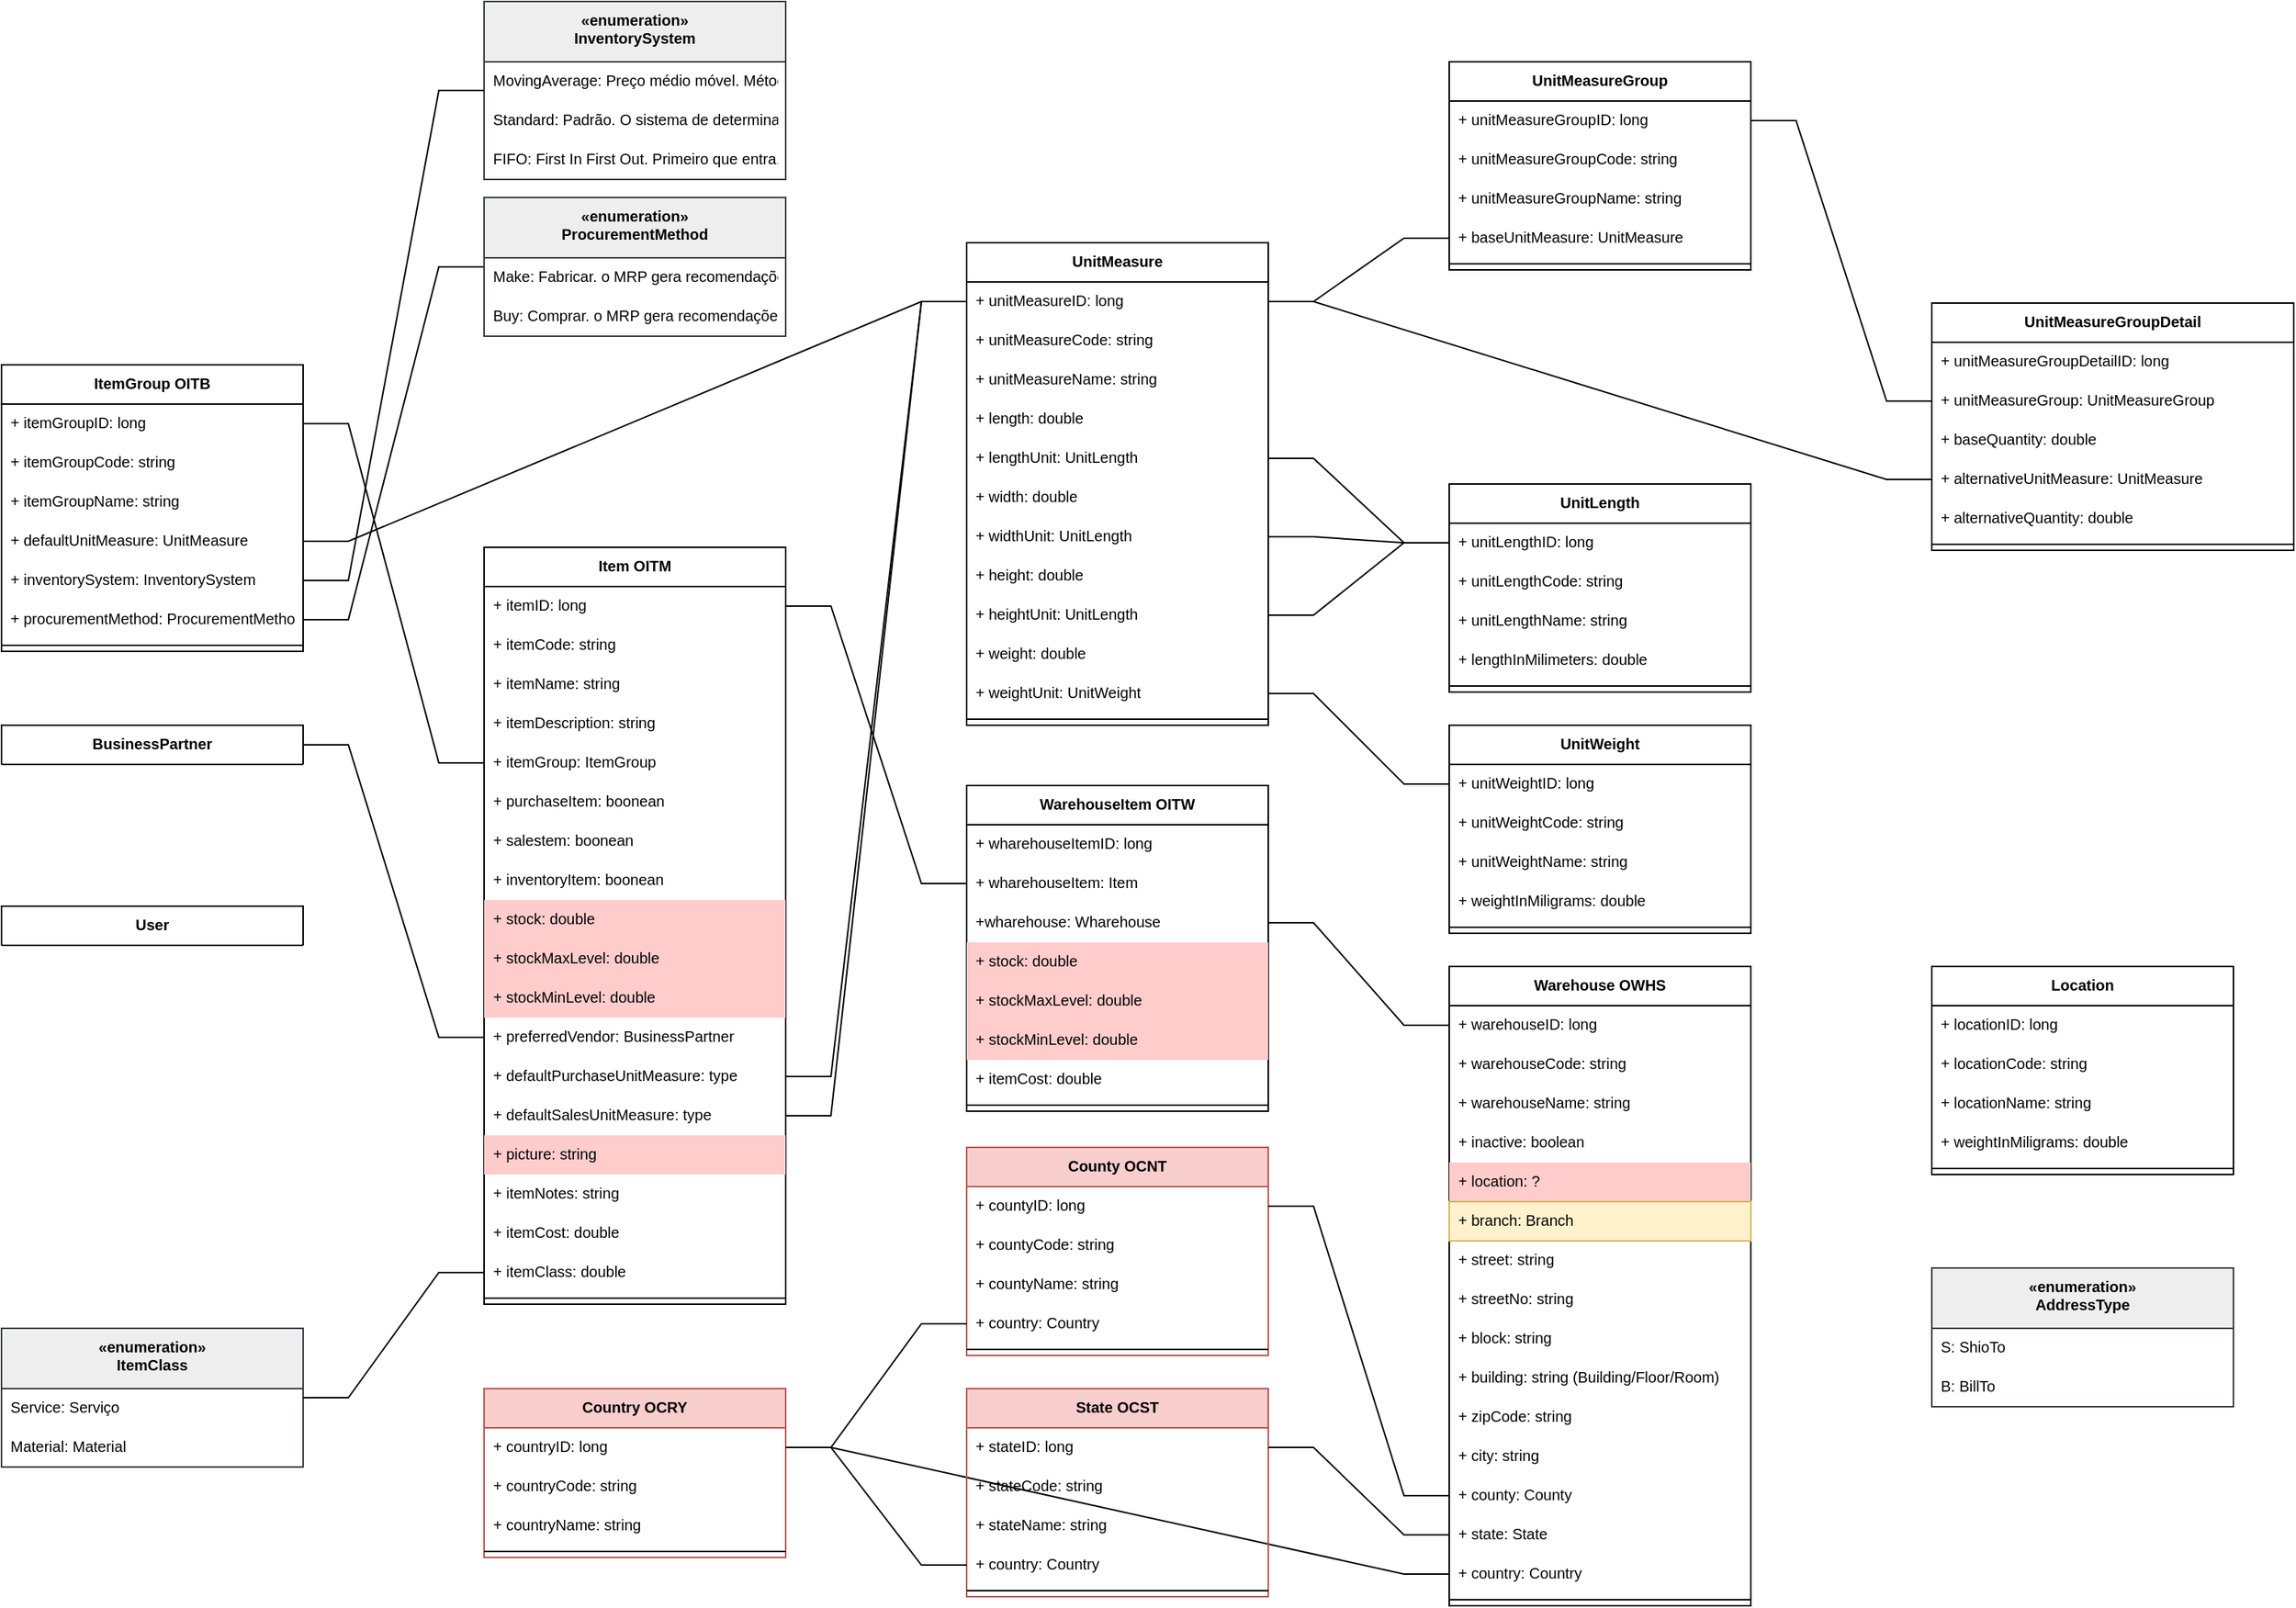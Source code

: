 <mxfile version="15.2.9" type="github">
  <diagram id="U6vCikzFW0vZ8T6bcUkg" name="Page-1">
    <mxGraphModel dx="2370" dy="1270" grid="1" gridSize="10" guides="1" tooltips="1" connect="1" arrows="1" fold="1" page="1" pageScale="1" pageWidth="1654" pageHeight="1169" math="0" shadow="0">
      <root>
        <mxCell id="0" />
        <mxCell id="1" parent="0" />
        <mxCell id="2h7CbWkQewT88XwNGRV8-109" style="edgeStyle=entityRelationEdgeStyle;rounded=0;orthogonalLoop=1;jettySize=auto;html=1;fontSize=10;endArrow=none;endFill=0;" edge="1" parent="1" source="2h7CbWkQewT88XwNGRV8-104" target="2h7CbWkQewT88XwNGRV8-105">
          <mxGeometry relative="1" as="geometry" />
        </mxCell>
        <mxCell id="kpFDA7r_jM3g05SK5Hbd-9" value="" style="edgeStyle=entityRelationEdgeStyle;rounded=0;orthogonalLoop=1;jettySize=auto;html=1;endArrow=none;endFill=0;fontSize=10;" parent="1" source="kpFDA7r_jM3g05SK5Hbd-2" target="kpFDA7r_jM3g05SK5Hbd-6" edge="1">
          <mxGeometry relative="1" as="geometry" />
        </mxCell>
        <mxCell id="kpFDA7r_jM3g05SK5Hbd-23" style="edgeStyle=entityRelationEdgeStyle;rounded=0;orthogonalLoop=1;jettySize=auto;html=1;endArrow=none;endFill=0;fontSize=10;" parent="1" source="2h7CbWkQewT88XwNGRV8-1" target="kpFDA7r_jM3g05SK5Hbd-15" edge="1">
          <mxGeometry relative="1" as="geometry" />
        </mxCell>
        <mxCell id="kpFDA7r_jM3g05SK5Hbd-1" value="Item OITM" style="swimlane;fontStyle=1;align=center;verticalAlign=top;childLayout=stackLayout;horizontal=1;startSize=26;horizontalStack=0;resizeParent=1;resizeParentMax=0;resizeLast=0;collapsible=1;marginBottom=0;fontSize=10;" parent="1" vertex="1">
          <mxGeometry x="360" y="402" width="200" height="502" as="geometry">
            <mxRectangle x="400" y="280" width="120" height="26" as="alternateBounds" />
          </mxGeometry>
        </mxCell>
        <mxCell id="2h7CbWkQewT88XwNGRV8-5" value="+ itemID: long" style="text;strokeColor=none;fillColor=none;align=left;verticalAlign=top;spacingLeft=4;spacingRight=4;overflow=hidden;rotatable=0;points=[[0,0.5],[1,0.5]];portConstraint=eastwest;fontSize=10;" vertex="1" parent="kpFDA7r_jM3g05SK5Hbd-1">
          <mxGeometry y="26" width="200" height="26" as="geometry" />
        </mxCell>
        <mxCell id="2h7CbWkQewT88XwNGRV8-132" value="+ itemCode: string" style="text;strokeColor=none;fillColor=none;align=left;verticalAlign=top;spacingLeft=4;spacingRight=4;overflow=hidden;rotatable=0;points=[[0,0.5],[1,0.5]];portConstraint=eastwest;fontSize=10;" vertex="1" parent="kpFDA7r_jM3g05SK5Hbd-1">
          <mxGeometry y="52" width="200" height="26" as="geometry" />
        </mxCell>
        <mxCell id="2h7CbWkQewT88XwNGRV8-9" value="+ itemName: string" style="text;strokeColor=none;fillColor=none;align=left;verticalAlign=top;spacingLeft=4;spacingRight=4;overflow=hidden;rotatable=0;points=[[0,0.5],[1,0.5]];portConstraint=eastwest;fontSize=10;" vertex="1" parent="kpFDA7r_jM3g05SK5Hbd-1">
          <mxGeometry y="78" width="200" height="26" as="geometry" />
        </mxCell>
        <mxCell id="2h7CbWkQewT88XwNGRV8-75" value="+ itemDescription: string" style="text;strokeColor=none;fillColor=none;align=left;verticalAlign=top;spacingLeft=4;spacingRight=4;overflow=hidden;rotatable=0;points=[[0,0.5],[1,0.5]];portConstraint=eastwest;fontSize=10;" vertex="1" parent="kpFDA7r_jM3g05SK5Hbd-1">
          <mxGeometry y="104" width="200" height="26" as="geometry" />
        </mxCell>
        <mxCell id="kpFDA7r_jM3g05SK5Hbd-2" value="+ itemGroup: ItemGroup" style="text;strokeColor=none;fillColor=none;align=left;verticalAlign=top;spacingLeft=4;spacingRight=4;overflow=hidden;rotatable=0;points=[[0,0.5],[1,0.5]];portConstraint=eastwest;fontSize=10;" parent="kpFDA7r_jM3g05SK5Hbd-1" vertex="1">
          <mxGeometry y="130" width="200" height="26" as="geometry" />
        </mxCell>
        <mxCell id="2h7CbWkQewT88XwNGRV8-64" value="+ purchaseItem: boonean" style="text;strokeColor=none;fillColor=none;align=left;verticalAlign=top;spacingLeft=4;spacingRight=4;overflow=hidden;rotatable=0;points=[[0,0.5],[1,0.5]];portConstraint=eastwest;fontSize=10;" vertex="1" parent="kpFDA7r_jM3g05SK5Hbd-1">
          <mxGeometry y="156" width="200" height="26" as="geometry" />
        </mxCell>
        <mxCell id="2h7CbWkQewT88XwNGRV8-65" value="+ salestem: boonean" style="text;strokeColor=none;fillColor=none;align=left;verticalAlign=top;spacingLeft=4;spacingRight=4;overflow=hidden;rotatable=0;points=[[0,0.5],[1,0.5]];portConstraint=eastwest;fontSize=10;" vertex="1" parent="kpFDA7r_jM3g05SK5Hbd-1">
          <mxGeometry y="182" width="200" height="26" as="geometry" />
        </mxCell>
        <mxCell id="2h7CbWkQewT88XwNGRV8-66" value="+ inventoryItem: boonean" style="text;strokeColor=none;fillColor=none;align=left;verticalAlign=top;spacingLeft=4;spacingRight=4;overflow=hidden;rotatable=0;points=[[0,0.5],[1,0.5]];portConstraint=eastwest;fontSize=10;" vertex="1" parent="kpFDA7r_jM3g05SK5Hbd-1">
          <mxGeometry y="208" width="200" height="26" as="geometry" />
        </mxCell>
        <mxCell id="2h7CbWkQewT88XwNGRV8-67" value="+ stock: double" style="text;strokeColor=none;fillColor=#FFCCCC;align=left;verticalAlign=top;spacingLeft=4;spacingRight=4;overflow=hidden;rotatable=0;points=[[0,0.5],[1,0.5]];portConstraint=eastwest;fontSize=10;" vertex="1" parent="kpFDA7r_jM3g05SK5Hbd-1">
          <mxGeometry y="234" width="200" height="26" as="geometry" />
        </mxCell>
        <mxCell id="2h7CbWkQewT88XwNGRV8-68" value="+ stockMaxLevel: double" style="text;strokeColor=none;fillColor=#FFCCCC;align=left;verticalAlign=top;spacingLeft=4;spacingRight=4;overflow=hidden;rotatable=0;points=[[0,0.5],[1,0.5]];portConstraint=eastwest;fontSize=10;" vertex="1" parent="kpFDA7r_jM3g05SK5Hbd-1">
          <mxGeometry y="260" width="200" height="26" as="geometry" />
        </mxCell>
        <mxCell id="2h7CbWkQewT88XwNGRV8-69" value="+ stockMinLevel: double" style="text;strokeColor=none;fillColor=#FFCCCC;align=left;verticalAlign=top;spacingLeft=4;spacingRight=4;overflow=hidden;rotatable=0;points=[[0,0.5],[1,0.5]];portConstraint=eastwest;fontSize=10;" vertex="1" parent="kpFDA7r_jM3g05SK5Hbd-1">
          <mxGeometry y="286" width="200" height="26" as="geometry" />
        </mxCell>
        <mxCell id="kpFDA7r_jM3g05SK5Hbd-30" value="+ preferredVendor: BusinessPartner" style="text;strokeColor=none;fillColor=none;align=left;verticalAlign=top;spacingLeft=4;spacingRight=4;overflow=hidden;rotatable=0;points=[[0,0.5],[1,0.5]];portConstraint=eastwest;fontSize=10;" parent="kpFDA7r_jM3g05SK5Hbd-1" vertex="1">
          <mxGeometry y="312" width="200" height="26" as="geometry" />
        </mxCell>
        <mxCell id="2h7CbWkQewT88XwNGRV8-1" value="+ defaultPurchaseUnitMeasure: type" style="text;strokeColor=none;fillColor=none;align=left;verticalAlign=top;spacingLeft=4;spacingRight=4;overflow=hidden;rotatable=0;points=[[0,0.5],[1,0.5]];portConstraint=eastwest;fontSize=10;" vertex="1" parent="kpFDA7r_jM3g05SK5Hbd-1">
          <mxGeometry y="338" width="200" height="26" as="geometry" />
        </mxCell>
        <mxCell id="2h7CbWkQewT88XwNGRV8-3" value="+ defaultSalesUnitMeasure: type" style="text;strokeColor=none;fillColor=none;align=left;verticalAlign=top;spacingLeft=4;spacingRight=4;overflow=hidden;rotatable=0;points=[[0,0.5],[1,0.5]];portConstraint=eastwest;fontSize=10;" vertex="1" parent="kpFDA7r_jM3g05SK5Hbd-1">
          <mxGeometry y="364" width="200" height="26" as="geometry" />
        </mxCell>
        <mxCell id="2h7CbWkQewT88XwNGRV8-70" value="+ picture: string" style="text;strokeColor=none;fillColor=#FFCCCC;align=left;verticalAlign=top;spacingLeft=4;spacingRight=4;overflow=hidden;rotatable=0;points=[[0,0.5],[1,0.5]];portConstraint=eastwest;fontSize=10;" vertex="1" parent="kpFDA7r_jM3g05SK5Hbd-1">
          <mxGeometry y="390" width="200" height="26" as="geometry" />
        </mxCell>
        <mxCell id="2h7CbWkQewT88XwNGRV8-71" value="+ itemNotes: string" style="text;strokeColor=none;fillColor=none;align=left;verticalAlign=top;spacingLeft=4;spacingRight=4;overflow=hidden;rotatable=0;points=[[0,0.5],[1,0.5]];portConstraint=eastwest;fontSize=10;" vertex="1" parent="kpFDA7r_jM3g05SK5Hbd-1">
          <mxGeometry y="416" width="200" height="26" as="geometry" />
        </mxCell>
        <mxCell id="2h7CbWkQewT88XwNGRV8-118" value="+ itemCost: double" style="text;strokeColor=none;fillColor=none;align=left;verticalAlign=top;spacingLeft=4;spacingRight=4;overflow=hidden;rotatable=0;points=[[0,0.5],[1,0.5]];portConstraint=eastwest;fontSize=10;" vertex="1" parent="kpFDA7r_jM3g05SK5Hbd-1">
          <mxGeometry y="442" width="200" height="26" as="geometry" />
        </mxCell>
        <mxCell id="2h7CbWkQewT88XwNGRV8-72" value="+ itemClass: double" style="text;strokeColor=none;fillColor=none;align=left;verticalAlign=top;spacingLeft=4;spacingRight=4;overflow=hidden;rotatable=0;points=[[0,0.5],[1,0.5]];portConstraint=eastwest;fontSize=10;" vertex="1" parent="kpFDA7r_jM3g05SK5Hbd-1">
          <mxGeometry y="468" width="200" height="26" as="geometry" />
        </mxCell>
        <mxCell id="kpFDA7r_jM3g05SK5Hbd-3" value="" style="line;strokeWidth=1;fillColor=none;align=left;verticalAlign=middle;spacingTop=-1;spacingLeft=3;spacingRight=3;rotatable=0;labelPosition=right;points=[];portConstraint=eastwest;fontSize=10;" parent="kpFDA7r_jM3g05SK5Hbd-1" vertex="1">
          <mxGeometry y="494" width="200" height="8" as="geometry" />
        </mxCell>
        <object label="ItemGroup OITB" sap_doc_link="https://help.sap.com/viewer/68a2e87fb29941b5bf959a184d9c6727/9.3/pt-BR/45221d4373c80108e10000000a114a6b.html" id="kpFDA7r_jM3g05SK5Hbd-5">
          <mxCell style="swimlane;fontStyle=1;align=center;verticalAlign=top;childLayout=stackLayout;horizontal=1;startSize=26;horizontalStack=0;resizeParent=1;resizeParentMax=0;resizeLast=0;collapsible=1;marginBottom=0;fontSize=10;" parent="1" vertex="1">
            <mxGeometry x="40" y="281" width="200" height="190" as="geometry">
              <mxRectangle x="40" y="40" width="100" height="26" as="alternateBounds" />
            </mxGeometry>
          </mxCell>
        </object>
        <mxCell id="kpFDA7r_jM3g05SK5Hbd-6" value="+ itemGroupID: long" style="text;strokeColor=none;fillColor=none;align=left;verticalAlign=top;spacingLeft=4;spacingRight=4;overflow=hidden;rotatable=0;points=[[0,0.5],[1,0.5]];portConstraint=eastwest;fontSize=10;" parent="kpFDA7r_jM3g05SK5Hbd-5" vertex="1">
          <mxGeometry y="26" width="200" height="26" as="geometry" />
        </mxCell>
        <mxCell id="2h7CbWkQewT88XwNGRV8-133" value="+ itemGroupCode: string" style="text;strokeColor=none;fillColor=none;align=left;verticalAlign=top;spacingLeft=4;spacingRight=4;overflow=hidden;rotatable=0;points=[[0,0.5],[1,0.5]];portConstraint=eastwest;fontSize=10;" vertex="1" parent="kpFDA7r_jM3g05SK5Hbd-5">
          <mxGeometry y="52" width="200" height="26" as="geometry" />
        </mxCell>
        <mxCell id="2h7CbWkQewT88XwNGRV8-123" value="+ itemGroupName: string" style="text;strokeColor=none;fillColor=none;align=left;verticalAlign=top;spacingLeft=4;spacingRight=4;overflow=hidden;rotatable=0;points=[[0,0.5],[1,0.5]];portConstraint=eastwest;fontSize=10;" vertex="1" parent="kpFDA7r_jM3g05SK5Hbd-5">
          <mxGeometry y="78" width="200" height="26" as="geometry" />
        </mxCell>
        <mxCell id="2h7CbWkQewT88XwNGRV8-73" value="+ defaultUnitMeasure: UnitMeasure" style="text;strokeColor=none;fillColor=none;align=left;verticalAlign=top;spacingLeft=4;spacingRight=4;overflow=hidden;rotatable=0;points=[[0,0.5],[1,0.5]];portConstraint=eastwest;fontSize=10;" vertex="1" parent="kpFDA7r_jM3g05SK5Hbd-5">
          <mxGeometry y="104" width="200" height="26" as="geometry" />
        </mxCell>
        <mxCell id="2h7CbWkQewT88XwNGRV8-87" value="+ inventorySystem: InventorySystem" style="text;strokeColor=none;fillColor=none;align=left;verticalAlign=top;spacingLeft=4;spacingRight=4;overflow=hidden;rotatable=0;points=[[0,0.5],[1,0.5]];portConstraint=eastwest;fontSize=10;" vertex="1" parent="kpFDA7r_jM3g05SK5Hbd-5">
          <mxGeometry y="130" width="200" height="26" as="geometry" />
        </mxCell>
        <mxCell id="2h7CbWkQewT88XwNGRV8-104" value="+ procurementMethod: ProcurementMethod" style="text;strokeColor=none;fillColor=none;align=left;verticalAlign=top;spacingLeft=4;spacingRight=4;overflow=hidden;rotatable=0;points=[[0,0.5],[1,0.5]];portConstraint=eastwest;fontSize=10;" vertex="1" parent="kpFDA7r_jM3g05SK5Hbd-5">
          <mxGeometry y="156" width="200" height="26" as="geometry" />
        </mxCell>
        <mxCell id="kpFDA7r_jM3g05SK5Hbd-7" value="" style="line;strokeWidth=1;fillColor=none;align=left;verticalAlign=middle;spacingTop=-1;spacingLeft=3;spacingRight=3;rotatable=0;labelPosition=right;points=[];portConstraint=eastwest;fontSize=10;" parent="kpFDA7r_jM3g05SK5Hbd-5" vertex="1">
          <mxGeometry y="182" width="200" height="8" as="geometry" />
        </mxCell>
        <mxCell id="kpFDA7r_jM3g05SK5Hbd-14" value="UnitMeasure" style="swimlane;fontStyle=1;align=center;verticalAlign=top;childLayout=stackLayout;horizontal=1;startSize=26;horizontalStack=0;resizeParent=1;resizeParentMax=0;resizeLast=0;collapsible=1;marginBottom=0;fontSize=10;" parent="1" vertex="1">
          <mxGeometry x="680" y="200" width="200" height="320" as="geometry">
            <mxRectangle x="840" y="200" width="200" height="26" as="alternateBounds" />
          </mxGeometry>
        </mxCell>
        <mxCell id="kpFDA7r_jM3g05SK5Hbd-15" value="+ unitMeasureID: long" style="text;strokeColor=none;fillColor=none;align=left;verticalAlign=top;spacingLeft=4;spacingRight=4;overflow=hidden;rotatable=0;points=[[0,0.5],[1,0.5]];portConstraint=eastwest;fontSize=10;" parent="kpFDA7r_jM3g05SK5Hbd-14" vertex="1">
          <mxGeometry y="26" width="200" height="26" as="geometry" />
        </mxCell>
        <mxCell id="2h7CbWkQewT88XwNGRV8-131" value="+ unitMeasureCode: string" style="text;strokeColor=none;fillColor=none;align=left;verticalAlign=top;spacingLeft=4;spacingRight=4;overflow=hidden;rotatable=0;points=[[0,0.5],[1,0.5]];portConstraint=eastwest;fontSize=10;" vertex="1" parent="kpFDA7r_jM3g05SK5Hbd-14">
          <mxGeometry y="52" width="200" height="26" as="geometry" />
        </mxCell>
        <mxCell id="2h7CbWkQewT88XwNGRV8-14" value="+ unitMeasureName: string" style="text;strokeColor=none;fillColor=none;align=left;verticalAlign=top;spacingLeft=4;spacingRight=4;overflow=hidden;rotatable=0;points=[[0,0.5],[1,0.5]];portConstraint=eastwest;fontSize=10;" vertex="1" parent="kpFDA7r_jM3g05SK5Hbd-14">
          <mxGeometry y="78" width="200" height="26" as="geometry" />
        </mxCell>
        <mxCell id="2h7CbWkQewT88XwNGRV8-15" value="+ length: double" style="text;strokeColor=none;fillColor=none;align=left;verticalAlign=top;spacingLeft=4;spacingRight=4;overflow=hidden;rotatable=0;points=[[0,0.5],[1,0.5]];portConstraint=eastwest;fontSize=10;" vertex="1" parent="kpFDA7r_jM3g05SK5Hbd-14">
          <mxGeometry y="104" width="200" height="26" as="geometry" />
        </mxCell>
        <mxCell id="2h7CbWkQewT88XwNGRV8-18" value="+ lengthUnit: UnitLength" style="text;strokeColor=none;fillColor=none;align=left;verticalAlign=top;spacingLeft=4;spacingRight=4;overflow=hidden;rotatable=0;points=[[0,0.5],[1,0.5]];portConstraint=eastwest;fontSize=10;" vertex="1" parent="kpFDA7r_jM3g05SK5Hbd-14">
          <mxGeometry y="130" width="200" height="26" as="geometry" />
        </mxCell>
        <mxCell id="2h7CbWkQewT88XwNGRV8-16" value="+ width: double" style="text;strokeColor=none;fillColor=none;align=left;verticalAlign=top;spacingLeft=4;spacingRight=4;overflow=hidden;rotatable=0;points=[[0,0.5],[1,0.5]];portConstraint=eastwest;fontSize=10;" vertex="1" parent="kpFDA7r_jM3g05SK5Hbd-14">
          <mxGeometry y="156" width="200" height="26" as="geometry" />
        </mxCell>
        <mxCell id="2h7CbWkQewT88XwNGRV8-19" value="+ widthUnit: UnitLength" style="text;strokeColor=none;fillColor=none;align=left;verticalAlign=top;spacingLeft=4;spacingRight=4;overflow=hidden;rotatable=0;points=[[0,0.5],[1,0.5]];portConstraint=eastwest;fontSize=10;" vertex="1" parent="kpFDA7r_jM3g05SK5Hbd-14">
          <mxGeometry y="182" width="200" height="26" as="geometry" />
        </mxCell>
        <mxCell id="2h7CbWkQewT88XwNGRV8-17" value="+ height: double" style="text;strokeColor=none;fillColor=none;align=left;verticalAlign=top;spacingLeft=4;spacingRight=4;overflow=hidden;rotatable=0;points=[[0,0.5],[1,0.5]];portConstraint=eastwest;fontSize=10;" vertex="1" parent="kpFDA7r_jM3g05SK5Hbd-14">
          <mxGeometry y="208" width="200" height="26" as="geometry" />
        </mxCell>
        <mxCell id="2h7CbWkQewT88XwNGRV8-20" value="+ heightUnit: UnitLength" style="text;strokeColor=none;fillColor=none;align=left;verticalAlign=top;spacingLeft=4;spacingRight=4;overflow=hidden;rotatable=0;points=[[0,0.5],[1,0.5]];portConstraint=eastwest;fontSize=10;" vertex="1" parent="kpFDA7r_jM3g05SK5Hbd-14">
          <mxGeometry y="234" width="200" height="26" as="geometry" />
        </mxCell>
        <mxCell id="2h7CbWkQewT88XwNGRV8-60" value="+ weight: double" style="text;strokeColor=none;fillColor=none;align=left;verticalAlign=top;spacingLeft=4;spacingRight=4;overflow=hidden;rotatable=0;points=[[0,0.5],[1,0.5]];portConstraint=eastwest;fontSize=10;" vertex="1" parent="kpFDA7r_jM3g05SK5Hbd-14">
          <mxGeometry y="260" width="200" height="26" as="geometry" />
        </mxCell>
        <mxCell id="2h7CbWkQewT88XwNGRV8-61" value="+ weightUnit: UnitWeight" style="text;strokeColor=none;fillColor=none;align=left;verticalAlign=top;spacingLeft=4;spacingRight=4;overflow=hidden;rotatable=0;points=[[0,0.5],[1,0.5]];portConstraint=eastwest;fontSize=10;" vertex="1" parent="kpFDA7r_jM3g05SK5Hbd-14">
          <mxGeometry y="286" width="200" height="26" as="geometry" />
        </mxCell>
        <mxCell id="kpFDA7r_jM3g05SK5Hbd-16" value="" style="line;strokeWidth=1;fillColor=none;align=left;verticalAlign=middle;spacingTop=-1;spacingLeft=3;spacingRight=3;rotatable=0;labelPosition=right;points=[];portConstraint=eastwest;fontSize=10;" parent="kpFDA7r_jM3g05SK5Hbd-14" vertex="1">
          <mxGeometry y="312" width="200" height="8" as="geometry" />
        </mxCell>
        <mxCell id="kpFDA7r_jM3g05SK5Hbd-18" value="UnitMeasureGroup" style="swimlane;fontStyle=1;align=center;verticalAlign=top;childLayout=stackLayout;horizontal=1;startSize=26;horizontalStack=0;resizeParent=1;resizeParentMax=0;resizeLast=0;collapsible=1;marginBottom=0;fontSize=10;" parent="1" vertex="1">
          <mxGeometry x="1000" y="80" width="200" height="138" as="geometry">
            <mxRectangle x="840" y="40" width="200" height="26" as="alternateBounds" />
          </mxGeometry>
        </mxCell>
        <mxCell id="kpFDA7r_jM3g05SK5Hbd-19" value="+ unitMeasureGroupID: long" style="text;strokeColor=none;fillColor=none;align=left;verticalAlign=top;spacingLeft=4;spacingRight=4;overflow=hidden;rotatable=0;points=[[0,0.5],[1,0.5]];portConstraint=eastwest;fontSize=10;" parent="kpFDA7r_jM3g05SK5Hbd-18" vertex="1">
          <mxGeometry y="26" width="200" height="26" as="geometry" />
        </mxCell>
        <mxCell id="2h7CbWkQewT88XwNGRV8-31" value="+ unitMeasureGroupCode: string" style="text;strokeColor=none;fillColor=none;align=left;verticalAlign=top;spacingLeft=4;spacingRight=4;overflow=hidden;rotatable=0;points=[[0,0.5],[1,0.5]];portConstraint=eastwest;fontSize=10;" vertex="1" parent="kpFDA7r_jM3g05SK5Hbd-18">
          <mxGeometry y="52" width="200" height="26" as="geometry" />
        </mxCell>
        <mxCell id="2h7CbWkQewT88XwNGRV8-30" value="+ unitMeasureGroupName: string" style="text;strokeColor=none;fillColor=none;align=left;verticalAlign=top;spacingLeft=4;spacingRight=4;overflow=hidden;rotatable=0;points=[[0,0.5],[1,0.5]];portConstraint=eastwest;fontSize=10;" vertex="1" parent="kpFDA7r_jM3g05SK5Hbd-18">
          <mxGeometry y="78" width="200" height="26" as="geometry" />
        </mxCell>
        <mxCell id="2h7CbWkQewT88XwNGRV8-32" value="+ baseUnitMeasure: UnitMeasure" style="text;strokeColor=none;fillColor=none;align=left;verticalAlign=top;spacingLeft=4;spacingRight=4;overflow=hidden;rotatable=0;points=[[0,0.5],[1,0.5]];portConstraint=eastwest;fontSize=10;" vertex="1" parent="kpFDA7r_jM3g05SK5Hbd-18">
          <mxGeometry y="104" width="200" height="26" as="geometry" />
        </mxCell>
        <mxCell id="kpFDA7r_jM3g05SK5Hbd-20" value="" style="line;strokeWidth=1;fillColor=none;align=left;verticalAlign=middle;spacingTop=-1;spacingLeft=3;spacingRight=3;rotatable=0;labelPosition=right;points=[];portConstraint=eastwest;fontSize=10;" parent="kpFDA7r_jM3g05SK5Hbd-18" vertex="1">
          <mxGeometry y="130" width="200" height="8" as="geometry" />
        </mxCell>
        <mxCell id="kpFDA7r_jM3g05SK5Hbd-26" value="BusinessPartner" style="swimlane;fontStyle=1;align=center;verticalAlign=top;childLayout=stackLayout;horizontal=1;startSize=26;horizontalStack=0;resizeParent=1;resizeParentMax=0;resizeLast=0;collapsible=1;marginBottom=0;fontSize=10;" parent="1" vertex="1" collapsed="1">
          <mxGeometry x="40" y="520" width="200" height="26" as="geometry">
            <mxRectangle x="40" y="520" width="200" height="60" as="alternateBounds" />
          </mxGeometry>
        </mxCell>
        <mxCell id="kpFDA7r_jM3g05SK5Hbd-27" value="+ businessPartnerID: long" style="text;strokeColor=none;fillColor=none;align=left;verticalAlign=top;spacingLeft=4;spacingRight=4;overflow=hidden;rotatable=0;points=[[0,0.5],[1,0.5]];portConstraint=eastwest;fontSize=10;" parent="kpFDA7r_jM3g05SK5Hbd-26" vertex="1">
          <mxGeometry y="26" width="200" height="26" as="geometry" />
        </mxCell>
        <mxCell id="kpFDA7r_jM3g05SK5Hbd-28" value="" style="line;strokeWidth=1;fillColor=none;align=left;verticalAlign=middle;spacingTop=-1;spacingLeft=3;spacingRight=3;rotatable=0;labelPosition=right;points=[];portConstraint=eastwest;fontSize=10;" parent="kpFDA7r_jM3g05SK5Hbd-26" vertex="1">
          <mxGeometry y="52" width="200" height="8" as="geometry" />
        </mxCell>
        <mxCell id="kpFDA7r_jM3g05SK5Hbd-31" style="edgeStyle=entityRelationEdgeStyle;rounded=0;orthogonalLoop=1;jettySize=auto;html=1;endArrow=none;endFill=0;fontSize=10;" parent="1" source="kpFDA7r_jM3g05SK5Hbd-30" target="kpFDA7r_jM3g05SK5Hbd-27" edge="1">
          <mxGeometry relative="1" as="geometry" />
        </mxCell>
        <mxCell id="2h7CbWkQewT88XwNGRV8-4" style="edgeStyle=entityRelationEdgeStyle;rounded=0;orthogonalLoop=1;jettySize=auto;html=1;endArrow=none;endFill=0;fontSize=10;" edge="1" parent="1" source="2h7CbWkQewT88XwNGRV8-3" target="kpFDA7r_jM3g05SK5Hbd-15">
          <mxGeometry relative="1" as="geometry" />
        </mxCell>
        <mxCell id="2h7CbWkQewT88XwNGRV8-35" style="edgeStyle=entityRelationEdgeStyle;rounded=0;orthogonalLoop=1;jettySize=auto;html=1;endArrow=none;endFill=0;fontSize=10;" edge="1" parent="1" source="2h7CbWkQewT88XwNGRV8-32" target="kpFDA7r_jM3g05SK5Hbd-15">
          <mxGeometry relative="1" as="geometry" />
        </mxCell>
        <mxCell id="2h7CbWkQewT88XwNGRV8-36" value="UnitMeasureGroupDetail" style="swimlane;fontStyle=1;align=center;verticalAlign=top;childLayout=stackLayout;horizontal=1;startSize=26;horizontalStack=0;resizeParent=1;resizeParentMax=0;resizeLast=0;collapsible=1;marginBottom=0;fontSize=10;" vertex="1" parent="1">
          <mxGeometry x="1320" y="240" width="240" height="164" as="geometry">
            <mxRectangle x="840" y="40" width="200" height="26" as="alternateBounds" />
          </mxGeometry>
        </mxCell>
        <mxCell id="2h7CbWkQewT88XwNGRV8-37" value="+ unitMeasureGroupDetailID: long" style="text;strokeColor=none;fillColor=none;align=left;verticalAlign=top;spacingLeft=4;spacingRight=4;overflow=hidden;rotatable=0;points=[[0,0.5],[1,0.5]];portConstraint=eastwest;fontSize=10;" vertex="1" parent="2h7CbWkQewT88XwNGRV8-36">
          <mxGeometry y="26" width="240" height="26" as="geometry" />
        </mxCell>
        <mxCell id="2h7CbWkQewT88XwNGRV8-38" value="+ unitMeasureGroup: UnitMeasureGroup" style="text;strokeColor=none;fillColor=none;align=left;verticalAlign=top;spacingLeft=4;spacingRight=4;overflow=hidden;rotatable=0;points=[[0,0.5],[1,0.5]];portConstraint=eastwest;fontSize=10;" vertex="1" parent="2h7CbWkQewT88XwNGRV8-36">
          <mxGeometry y="52" width="240" height="26" as="geometry" />
        </mxCell>
        <mxCell id="2h7CbWkQewT88XwNGRV8-39" value="+ baseQuantity: double" style="text;strokeColor=none;fillColor=none;align=left;verticalAlign=top;spacingLeft=4;spacingRight=4;overflow=hidden;rotatable=0;points=[[0,0.5],[1,0.5]];portConstraint=eastwest;fontSize=10;" vertex="1" parent="2h7CbWkQewT88XwNGRV8-36">
          <mxGeometry y="78" width="240" height="26" as="geometry" />
        </mxCell>
        <mxCell id="2h7CbWkQewT88XwNGRV8-40" value="+ alternativeUnitMeasure: UnitMeasure" style="text;strokeColor=none;fillColor=none;align=left;verticalAlign=top;spacingLeft=4;spacingRight=4;overflow=hidden;rotatable=0;points=[[0,0.5],[1,0.5]];portConstraint=eastwest;fontSize=10;" vertex="1" parent="2h7CbWkQewT88XwNGRV8-36">
          <mxGeometry y="104" width="240" height="26" as="geometry" />
        </mxCell>
        <mxCell id="2h7CbWkQewT88XwNGRV8-43" value="+ alternativeQuantity: double" style="text;strokeColor=none;fillColor=none;align=left;verticalAlign=top;spacingLeft=4;spacingRight=4;overflow=hidden;rotatable=0;points=[[0,0.5],[1,0.5]];portConstraint=eastwest;fontSize=10;" vertex="1" parent="2h7CbWkQewT88XwNGRV8-36">
          <mxGeometry y="130" width="240" height="26" as="geometry" />
        </mxCell>
        <mxCell id="2h7CbWkQewT88XwNGRV8-41" value="" style="line;strokeWidth=1;fillColor=none;align=left;verticalAlign=middle;spacingTop=-1;spacingLeft=3;spacingRight=3;rotatable=0;labelPosition=right;points=[];portConstraint=eastwest;fontSize=10;" vertex="1" parent="2h7CbWkQewT88XwNGRV8-36">
          <mxGeometry y="156" width="240" height="8" as="geometry" />
        </mxCell>
        <mxCell id="2h7CbWkQewT88XwNGRV8-42" style="edgeStyle=entityRelationEdgeStyle;rounded=0;orthogonalLoop=1;jettySize=auto;html=1;endArrow=none;endFill=0;fontSize=10;" edge="1" parent="1" source="2h7CbWkQewT88XwNGRV8-38" target="kpFDA7r_jM3g05SK5Hbd-19">
          <mxGeometry relative="1" as="geometry" />
        </mxCell>
        <mxCell id="2h7CbWkQewT88XwNGRV8-44" style="edgeStyle=entityRelationEdgeStyle;rounded=0;orthogonalLoop=1;jettySize=auto;html=1;endArrow=none;endFill=0;fontSize=10;" edge="1" parent="1" source="2h7CbWkQewT88XwNGRV8-40" target="kpFDA7r_jM3g05SK5Hbd-15">
          <mxGeometry relative="1" as="geometry" />
        </mxCell>
        <mxCell id="2h7CbWkQewT88XwNGRV8-45" value="UnitLength" style="swimlane;fontStyle=1;align=center;verticalAlign=top;childLayout=stackLayout;horizontal=1;startSize=26;horizontalStack=0;resizeParent=1;resizeParentMax=0;resizeLast=0;collapsible=1;marginBottom=0;fontSize=10;" vertex="1" parent="1">
          <mxGeometry x="1000" y="360" width="200" height="138" as="geometry">
            <mxRectangle x="840" y="40" width="200" height="26" as="alternateBounds" />
          </mxGeometry>
        </mxCell>
        <mxCell id="2h7CbWkQewT88XwNGRV8-46" value="+ unitLengthID: long" style="text;strokeColor=none;fillColor=none;align=left;verticalAlign=top;spacingLeft=4;spacingRight=4;overflow=hidden;rotatable=0;points=[[0,0.5],[1,0.5]];portConstraint=eastwest;fontSize=10;" vertex="1" parent="2h7CbWkQewT88XwNGRV8-45">
          <mxGeometry y="26" width="200" height="26" as="geometry" />
        </mxCell>
        <mxCell id="2h7CbWkQewT88XwNGRV8-47" value="+ unitLengthCode: string" style="text;strokeColor=none;fillColor=none;align=left;verticalAlign=top;spacingLeft=4;spacingRight=4;overflow=hidden;rotatable=0;points=[[0,0.5],[1,0.5]];portConstraint=eastwest;fontSize=10;" vertex="1" parent="2h7CbWkQewT88XwNGRV8-45">
          <mxGeometry y="52" width="200" height="26" as="geometry" />
        </mxCell>
        <mxCell id="2h7CbWkQewT88XwNGRV8-48" value="+ unitLengthName: string" style="text;strokeColor=none;fillColor=none;align=left;verticalAlign=top;spacingLeft=4;spacingRight=4;overflow=hidden;rotatable=0;points=[[0,0.5],[1,0.5]];portConstraint=eastwest;fontSize=10;" vertex="1" parent="2h7CbWkQewT88XwNGRV8-45">
          <mxGeometry y="78" width="200" height="26" as="geometry" />
        </mxCell>
        <mxCell id="2h7CbWkQewT88XwNGRV8-49" value="+ lengthInMilimeters: double" style="text;strokeColor=none;fillColor=none;align=left;verticalAlign=top;spacingLeft=4;spacingRight=4;overflow=hidden;rotatable=0;points=[[0,0.5],[1,0.5]];portConstraint=eastwest;fontSize=10;" vertex="1" parent="2h7CbWkQewT88XwNGRV8-45">
          <mxGeometry y="104" width="200" height="26" as="geometry" />
        </mxCell>
        <mxCell id="2h7CbWkQewT88XwNGRV8-50" value="" style="line;strokeWidth=1;fillColor=none;align=left;verticalAlign=middle;spacingTop=-1;spacingLeft=3;spacingRight=3;rotatable=0;labelPosition=right;points=[];portConstraint=eastwest;fontSize=10;" vertex="1" parent="2h7CbWkQewT88XwNGRV8-45">
          <mxGeometry y="130" width="200" height="8" as="geometry" />
        </mxCell>
        <mxCell id="2h7CbWkQewT88XwNGRV8-51" style="edgeStyle=entityRelationEdgeStyle;rounded=0;orthogonalLoop=1;jettySize=auto;html=1;endArrow=none;endFill=0;fontSize=10;" edge="1" parent="1" source="2h7CbWkQewT88XwNGRV8-18" target="2h7CbWkQewT88XwNGRV8-46">
          <mxGeometry relative="1" as="geometry" />
        </mxCell>
        <mxCell id="2h7CbWkQewT88XwNGRV8-52" style="edgeStyle=entityRelationEdgeStyle;rounded=0;orthogonalLoop=1;jettySize=auto;html=1;endArrow=none;endFill=0;fontSize=10;" edge="1" parent="1" source="2h7CbWkQewT88XwNGRV8-19" target="2h7CbWkQewT88XwNGRV8-46">
          <mxGeometry relative="1" as="geometry" />
        </mxCell>
        <mxCell id="2h7CbWkQewT88XwNGRV8-53" value="UnitWeight" style="swimlane;fontStyle=1;align=center;verticalAlign=top;childLayout=stackLayout;horizontal=1;startSize=26;horizontalStack=0;resizeParent=1;resizeParentMax=0;resizeLast=0;collapsible=1;marginBottom=0;fontSize=10;" vertex="1" parent="1">
          <mxGeometry x="1000" y="520" width="200" height="138" as="geometry">
            <mxRectangle x="840" y="40" width="200" height="26" as="alternateBounds" />
          </mxGeometry>
        </mxCell>
        <mxCell id="2h7CbWkQewT88XwNGRV8-54" value="+ unitWeightID: long" style="text;strokeColor=none;fillColor=none;align=left;verticalAlign=top;spacingLeft=4;spacingRight=4;overflow=hidden;rotatable=0;points=[[0,0.5],[1,0.5]];portConstraint=eastwest;fontSize=10;" vertex="1" parent="2h7CbWkQewT88XwNGRV8-53">
          <mxGeometry y="26" width="200" height="26" as="geometry" />
        </mxCell>
        <mxCell id="2h7CbWkQewT88XwNGRV8-55" value="+ unitWeightCode: string" style="text;strokeColor=none;fillColor=none;align=left;verticalAlign=top;spacingLeft=4;spacingRight=4;overflow=hidden;rotatable=0;points=[[0,0.5],[1,0.5]];portConstraint=eastwest;fontSize=10;" vertex="1" parent="2h7CbWkQewT88XwNGRV8-53">
          <mxGeometry y="52" width="200" height="26" as="geometry" />
        </mxCell>
        <mxCell id="2h7CbWkQewT88XwNGRV8-56" value="+ unitWeightName: string" style="text;strokeColor=none;fillColor=none;align=left;verticalAlign=top;spacingLeft=4;spacingRight=4;overflow=hidden;rotatable=0;points=[[0,0.5],[1,0.5]];portConstraint=eastwest;fontSize=10;" vertex="1" parent="2h7CbWkQewT88XwNGRV8-53">
          <mxGeometry y="78" width="200" height="26" as="geometry" />
        </mxCell>
        <mxCell id="2h7CbWkQewT88XwNGRV8-57" value="+ weightInMiligrams: double" style="text;strokeColor=none;fillColor=none;align=left;verticalAlign=top;spacingLeft=4;spacingRight=4;overflow=hidden;rotatable=0;points=[[0,0.5],[1,0.5]];portConstraint=eastwest;fontSize=10;" vertex="1" parent="2h7CbWkQewT88XwNGRV8-53">
          <mxGeometry y="104" width="200" height="26" as="geometry" />
        </mxCell>
        <mxCell id="2h7CbWkQewT88XwNGRV8-58" value="" style="line;strokeWidth=1;fillColor=none;align=left;verticalAlign=middle;spacingTop=-1;spacingLeft=3;spacingRight=3;rotatable=0;labelPosition=right;points=[];portConstraint=eastwest;fontSize=10;" vertex="1" parent="2h7CbWkQewT88XwNGRV8-53">
          <mxGeometry y="130" width="200" height="8" as="geometry" />
        </mxCell>
        <mxCell id="2h7CbWkQewT88XwNGRV8-59" style="edgeStyle=entityRelationEdgeStyle;rounded=0;orthogonalLoop=1;jettySize=auto;html=1;endArrow=none;endFill=0;fontSize=10;" edge="1" parent="1" source="2h7CbWkQewT88XwNGRV8-20" target="2h7CbWkQewT88XwNGRV8-46">
          <mxGeometry relative="1" as="geometry" />
        </mxCell>
        <mxCell id="2h7CbWkQewT88XwNGRV8-62" style="edgeStyle=entityRelationEdgeStyle;rounded=0;orthogonalLoop=1;jettySize=auto;html=1;endArrow=none;endFill=0;fontSize=10;" edge="1" parent="1" source="2h7CbWkQewT88XwNGRV8-61" target="2h7CbWkQewT88XwNGRV8-54">
          <mxGeometry relative="1" as="geometry" />
        </mxCell>
        <mxCell id="2h7CbWkQewT88XwNGRV8-74" style="edgeStyle=entityRelationEdgeStyle;rounded=0;orthogonalLoop=1;jettySize=auto;html=1;fontSize=10;endArrow=none;endFill=0;" edge="1" parent="1" source="2h7CbWkQewT88XwNGRV8-73" target="kpFDA7r_jM3g05SK5Hbd-15">
          <mxGeometry relative="1" as="geometry" />
        </mxCell>
        <mxCell id="2h7CbWkQewT88XwNGRV8-76" value="User" style="swimlane;fontStyle=1;align=center;verticalAlign=top;childLayout=stackLayout;horizontal=1;startSize=26;horizontalStack=0;resizeParent=1;resizeParentMax=0;resizeLast=0;collapsible=1;marginBottom=0;fontSize=10;" vertex="1" collapsed="1" parent="1">
          <mxGeometry x="40" y="640" width="200" height="26" as="geometry">
            <mxRectangle x="40" y="640" width="200" height="268" as="alternateBounds" />
          </mxGeometry>
        </mxCell>
        <mxCell id="2h7CbWkQewT88XwNGRV8-77" value="+ userID: long" style="text;strokeColor=none;fillColor=none;align=left;verticalAlign=top;spacingLeft=4;spacingRight=4;overflow=hidden;rotatable=0;points=[[0,0.5],[1,0.5]];portConstraint=eastwest;fontSize=10;" vertex="1" parent="2h7CbWkQewT88XwNGRV8-76">
          <mxGeometry y="26" width="200" height="26" as="geometry" />
        </mxCell>
        <mxCell id="2h7CbWkQewT88XwNGRV8-81" value="+ userLocked: boolean" style="text;strokeColor=none;fillColor=none;align=left;verticalAlign=top;spacingLeft=4;spacingRight=4;overflow=hidden;rotatable=0;points=[[0,0.5],[1,0.5]];portConstraint=eastwest;fontSize=10;" vertex="1" parent="2h7CbWkQewT88XwNGRV8-76">
          <mxGeometry y="52" width="200" height="26" as="geometry" />
        </mxCell>
        <mxCell id="2h7CbWkQewT88XwNGRV8-79" value="+ userCode: string" style="text;strokeColor=none;fillColor=none;align=left;verticalAlign=top;spacingLeft=4;spacingRight=4;overflow=hidden;rotatable=0;points=[[0,0.5],[1,0.5]];portConstraint=eastwest;fontSize=10;" vertex="1" parent="2h7CbWkQewT88XwNGRV8-76">
          <mxGeometry y="78" width="200" height="26" as="geometry" />
        </mxCell>
        <mxCell id="2h7CbWkQewT88XwNGRV8-82" value="+ userName: string" style="text;strokeColor=none;fillColor=none;align=left;verticalAlign=top;spacingLeft=4;spacingRight=4;overflow=hidden;rotatable=0;points=[[0,0.5],[1,0.5]];portConstraint=eastwest;fontSize=10;" vertex="1" parent="2h7CbWkQewT88XwNGRV8-76">
          <mxGeometry y="104" width="200" height="26" as="geometry" />
        </mxCell>
        <mxCell id="2h7CbWkQewT88XwNGRV8-86" value="+ superuser: boolean" style="text;strokeColor=none;fillColor=none;align=left;verticalAlign=top;spacingLeft=4;spacingRight=4;overflow=hidden;rotatable=0;points=[[0,0.5],[1,0.5]];portConstraint=eastwest;fontSize=10;" vertex="1" parent="2h7CbWkQewT88XwNGRV8-76">
          <mxGeometry y="130" width="200" height="26" as="geometry" />
        </mxCell>
        <mxCell id="2h7CbWkQewT88XwNGRV8-80" value="+ password: string" style="text;strokeColor=none;fillColor=none;align=left;verticalAlign=top;spacingLeft=4;spacingRight=4;overflow=hidden;rotatable=0;points=[[0,0.5],[1,0.5]];portConstraint=eastwest;fontSize=10;" vertex="1" parent="2h7CbWkQewT88XwNGRV8-76">
          <mxGeometry y="156" width="200" height="26" as="geometry" />
        </mxCell>
        <mxCell id="2h7CbWkQewT88XwNGRV8-83" value="+ email: string" style="text;strokeColor=none;fillColor=none;align=left;verticalAlign=top;spacingLeft=4;spacingRight=4;overflow=hidden;rotatable=0;points=[[0,0.5],[1,0.5]];portConstraint=eastwest;fontSize=10;" vertex="1" parent="2h7CbWkQewT88XwNGRV8-76">
          <mxGeometry y="182" width="200" height="26" as="geometry" />
        </mxCell>
        <mxCell id="2h7CbWkQewT88XwNGRV8-84" value="+ department: Department" style="text;strokeColor=#d6b656;fillColor=#fff2cc;align=left;verticalAlign=top;spacingLeft=4;spacingRight=4;overflow=hidden;rotatable=0;points=[[0,0.5],[1,0.5]];portConstraint=eastwest;fontSize=10;" vertex="1" parent="2h7CbWkQewT88XwNGRV8-76">
          <mxGeometry y="208" width="200" height="26" as="geometry" />
        </mxCell>
        <mxCell id="2h7CbWkQewT88XwNGRV8-85" value="+ branch: Branch" style="text;strokeColor=#d6b656;fillColor=#fff2cc;align=left;verticalAlign=top;spacingLeft=4;spacingRight=4;overflow=hidden;rotatable=0;points=[[0,0.5],[1,0.5]];portConstraint=eastwest;fontSize=10;" vertex="1" parent="2h7CbWkQewT88XwNGRV8-76">
          <mxGeometry y="234" width="200" height="26" as="geometry" />
        </mxCell>
        <mxCell id="2h7CbWkQewT88XwNGRV8-78" value="" style="line;strokeWidth=1;fillColor=none;align=left;verticalAlign=middle;spacingTop=-1;spacingLeft=3;spacingRight=3;rotatable=0;labelPosition=right;points=[];portConstraint=eastwest;fontSize=10;" vertex="1" parent="2h7CbWkQewT88XwNGRV8-76">
          <mxGeometry y="260" width="200" height="8" as="geometry" />
        </mxCell>
        <object label="«enumeration»&#xa;InventorySystem" sap_doc_link="https://help.sap.com/viewer/68a2e87fb29941b5bf959a184d9c6727/9.3/pt-BR/45221d4373c80108e10000000a114a6b.html" id="2h7CbWkQewT88XwNGRV8-94">
          <mxCell style="swimlane;fontStyle=1;align=center;verticalAlign=top;childLayout=stackLayout;horizontal=1;startSize=40;horizontalStack=0;resizeParent=1;resizeParentMax=0;resizeLast=0;collapsible=1;marginBottom=0;fontSize=10;fillColor=#eeeeee;strokeColor=#36393d;" vertex="1" parent="1">
            <mxGeometry x="360" y="40" width="200" height="118" as="geometry">
              <mxRectangle x="360" y="40" width="200" height="40" as="alternateBounds" />
            </mxGeometry>
          </mxCell>
        </object>
        <object label="MovingAverage: Preço médio móvel. Método baseado no cálculo de um custo médio para o item em cada transação de venda e de compra.&#xa;&#xa;" id="2h7CbWkQewT88XwNGRV8-95">
          <mxCell style="text;strokeColor=none;fillColor=none;align=left;verticalAlign=top;spacingLeft=4;spacingRight=4;overflow=hidden;rotatable=0;points=[[0,0.5],[1,0.5]];portConstraint=eastwest;fontSize=10;" vertex="1" parent="2h7CbWkQewT88XwNGRV8-94">
            <mxGeometry y="40" width="200" height="26" as="geometry" />
          </mxCell>
        </object>
        <mxCell id="2h7CbWkQewT88XwNGRV8-96" value="Standard: Padrão. O sistema de determinação de preço padrão permite a seleção de um preço fixo, que é depois utilizado para todas as transações." style="text;strokeColor=none;fillColor=none;align=left;verticalAlign=top;spacingLeft=4;spacingRight=4;overflow=hidden;rotatable=0;points=[[0,0.5],[1,0.5]];portConstraint=eastwest;fontSize=10;" vertex="1" parent="2h7CbWkQewT88XwNGRV8-94">
          <mxGeometry y="66" width="200" height="26" as="geometry" />
        </mxCell>
        <mxCell id="2h7CbWkQewT88XwNGRV8-97" value="FIFO: First In First Out. Primeiro que entra, primeiro que sai. Um método adicional de estoque permanente, em que a mercadoria comprada primeiro é a primeira a ser vendida, independentemente do fluxo real de mercadoria." style="text;strokeColor=none;fillColor=none;align=left;verticalAlign=top;spacingLeft=4;spacingRight=4;overflow=hidden;rotatable=0;points=[[0,0.5],[1,0.5]];portConstraint=eastwest;fontSize=10;" vertex="1" parent="2h7CbWkQewT88XwNGRV8-94">
          <mxGeometry y="92" width="200" height="26" as="geometry" />
        </mxCell>
        <mxCell id="2h7CbWkQewT88XwNGRV8-103" style="edgeStyle=entityRelationEdgeStyle;rounded=0;orthogonalLoop=1;jettySize=auto;html=1;fontSize=10;endArrow=none;endFill=0;" edge="1" parent="1" source="2h7CbWkQewT88XwNGRV8-87" target="2h7CbWkQewT88XwNGRV8-94">
          <mxGeometry relative="1" as="geometry" />
        </mxCell>
        <object label="«enumeration»&#xa;ProcurementMethod" sap_doc_link="https://help.sap.com/viewer/68a2e87fb29941b5bf959a184d9c6727/9.3/pt-BR/45221d4373c80108e10000000a114a6b.html" id="2h7CbWkQewT88XwNGRV8-105">
          <mxCell style="swimlane;fontStyle=1;align=center;verticalAlign=top;childLayout=stackLayout;horizontal=1;startSize=40;horizontalStack=0;resizeParent=1;resizeParentMax=0;resizeLast=0;collapsible=1;marginBottom=0;fontSize=10;fillColor=#eeeeee;strokeColor=#36393d;" vertex="1" parent="1">
            <mxGeometry x="360" y="170" width="200" height="92" as="geometry">
              <mxRectangle x="360" y="40" width="200" height="40" as="alternateBounds" />
            </mxGeometry>
          </mxCell>
        </object>
        <object label="Make: Fabricar. o MRP gera recomendações de ordem de produção para o item.&#xa;&#xa;" id="2h7CbWkQewT88XwNGRV8-106">
          <mxCell style="text;strokeColor=none;fillColor=none;align=left;verticalAlign=top;spacingLeft=4;spacingRight=4;overflow=hidden;rotatable=0;points=[[0,0.5],[1,0.5]];portConstraint=eastwest;fontSize=10;" vertex="1" parent="2h7CbWkQewT88XwNGRV8-105">
            <mxGeometry y="40" width="200" height="26" as="geometry" />
          </mxCell>
        </object>
        <mxCell id="2h7CbWkQewT88XwNGRV8-107" value="Buy: Comprar. o MRP gera recomendações de pedidos de compra para o item. " style="text;strokeColor=none;fillColor=none;align=left;verticalAlign=top;spacingLeft=4;spacingRight=4;overflow=hidden;rotatable=0;points=[[0,0.5],[1,0.5]];portConstraint=eastwest;fontSize=10;" vertex="1" parent="2h7CbWkQewT88XwNGRV8-105">
          <mxGeometry y="66" width="200" height="26" as="geometry" />
        </mxCell>
        <object label="«enumeration»&#xa;ItemClass" sap_doc_link="https://help.sap.com/viewer/68a2e87fb29941b5bf959a184d9c6727/9.3/pt-BR/45221d4373c80108e10000000a114a6b.html" id="2h7CbWkQewT88XwNGRV8-119">
          <mxCell style="swimlane;fontStyle=1;align=center;verticalAlign=top;childLayout=stackLayout;horizontal=1;startSize=40;horizontalStack=0;resizeParent=1;resizeParentMax=0;resizeLast=0;collapsible=1;marginBottom=0;fontSize=10;fillColor=#eeeeee;strokeColor=#36393d;" vertex="1" parent="1">
            <mxGeometry x="40" y="920" width="200" height="92" as="geometry">
              <mxRectangle x="360" y="40" width="200" height="40" as="alternateBounds" />
            </mxGeometry>
          </mxCell>
        </object>
        <object label="Service: Serviço&#xa;" id="2h7CbWkQewT88XwNGRV8-120">
          <mxCell style="text;strokeColor=none;fillColor=none;align=left;verticalAlign=top;spacingLeft=4;spacingRight=4;overflow=hidden;rotatable=0;points=[[0,0.5],[1,0.5]];portConstraint=eastwest;fontSize=10;" vertex="1" parent="2h7CbWkQewT88XwNGRV8-119">
            <mxGeometry y="40" width="200" height="26" as="geometry" />
          </mxCell>
        </object>
        <mxCell id="2h7CbWkQewT88XwNGRV8-121" value="Material: Material" style="text;strokeColor=none;fillColor=none;align=left;verticalAlign=top;spacingLeft=4;spacingRight=4;overflow=hidden;rotatable=0;points=[[0,0.5],[1,0.5]];portConstraint=eastwest;fontSize=10;" vertex="1" parent="2h7CbWkQewT88XwNGRV8-119">
          <mxGeometry y="66" width="200" height="26" as="geometry" />
        </mxCell>
        <mxCell id="2h7CbWkQewT88XwNGRV8-122" style="edgeStyle=entityRelationEdgeStyle;rounded=0;orthogonalLoop=1;jettySize=auto;html=1;fontSize=10;endArrow=none;endFill=0;" edge="1" parent="1" source="2h7CbWkQewT88XwNGRV8-72" target="2h7CbWkQewT88XwNGRV8-119">
          <mxGeometry relative="1" as="geometry" />
        </mxCell>
        <mxCell id="2h7CbWkQewT88XwNGRV8-124" value="Warehouse OWHS" style="swimlane;fontStyle=1;align=center;verticalAlign=top;childLayout=stackLayout;horizontal=1;startSize=26;horizontalStack=0;resizeParent=1;resizeParentMax=0;resizeLast=0;collapsible=1;marginBottom=0;fontSize=10;" vertex="1" parent="1">
          <mxGeometry x="1000" y="680" width="200" height="424" as="geometry">
            <mxRectangle x="840" y="40" width="200" height="26" as="alternateBounds" />
          </mxGeometry>
        </mxCell>
        <mxCell id="2h7CbWkQewT88XwNGRV8-125" value="+ warehouseID: long" style="text;strokeColor=none;fillColor=none;align=left;verticalAlign=top;spacingLeft=4;spacingRight=4;overflow=hidden;rotatable=0;points=[[0,0.5],[1,0.5]];portConstraint=eastwest;fontSize=10;" vertex="1" parent="2h7CbWkQewT88XwNGRV8-124">
          <mxGeometry y="26" width="200" height="26" as="geometry" />
        </mxCell>
        <mxCell id="2h7CbWkQewT88XwNGRV8-130" value="+ warehouseCode: string" style="text;strokeColor=none;fillColor=none;align=left;verticalAlign=top;spacingLeft=4;spacingRight=4;overflow=hidden;rotatable=0;points=[[0,0.5],[1,0.5]];portConstraint=eastwest;fontSize=10;" vertex="1" parent="2h7CbWkQewT88XwNGRV8-124">
          <mxGeometry y="52" width="200" height="26" as="geometry" />
        </mxCell>
        <mxCell id="2h7CbWkQewT88XwNGRV8-126" value="+ warehouseName: string" style="text;strokeColor=none;fillColor=none;align=left;verticalAlign=top;spacingLeft=4;spacingRight=4;overflow=hidden;rotatable=0;points=[[0,0.5],[1,0.5]];portConstraint=eastwest;fontSize=10;" vertex="1" parent="2h7CbWkQewT88XwNGRV8-124">
          <mxGeometry y="78" width="200" height="26" as="geometry" />
        </mxCell>
        <mxCell id="2h7CbWkQewT88XwNGRV8-127" value="+ inactive: boolean" style="text;strokeColor=none;fillColor=none;align=left;verticalAlign=top;spacingLeft=4;spacingRight=4;overflow=hidden;rotatable=0;points=[[0,0.5],[1,0.5]];portConstraint=eastwest;fontSize=10;" vertex="1" parent="2h7CbWkQewT88XwNGRV8-124">
          <mxGeometry y="104" width="200" height="26" as="geometry" />
        </mxCell>
        <mxCell id="2h7CbWkQewT88XwNGRV8-134" value="+ location: ?" style="text;strokeColor=none;fillColor=#FFCCCC;align=left;verticalAlign=top;spacingLeft=4;spacingRight=4;overflow=hidden;rotatable=0;points=[[0,0.5],[1,0.5]];portConstraint=eastwest;fontSize=10;" vertex="1" parent="2h7CbWkQewT88XwNGRV8-124">
          <mxGeometry y="130" width="200" height="26" as="geometry" />
        </mxCell>
        <mxCell id="2h7CbWkQewT88XwNGRV8-135" value="+ branch: Branch" style="text;strokeColor=#d6b656;fillColor=#fff2cc;align=left;verticalAlign=top;spacingLeft=4;spacingRight=4;overflow=hidden;rotatable=0;points=[[0,0.5],[1,0.5]];portConstraint=eastwest;fontSize=10;" vertex="1" parent="2h7CbWkQewT88XwNGRV8-124">
          <mxGeometry y="156" width="200" height="26" as="geometry" />
        </mxCell>
        <mxCell id="2h7CbWkQewT88XwNGRV8-165" value="+ street: string" style="text;strokeColor=none;fillColor=none;align=left;verticalAlign=top;spacingLeft=4;spacingRight=4;overflow=hidden;rotatable=0;points=[[0,0.5],[1,0.5]];portConstraint=eastwest;fontSize=10;" vertex="1" parent="2h7CbWkQewT88XwNGRV8-124">
          <mxGeometry y="182" width="200" height="26" as="geometry" />
        </mxCell>
        <mxCell id="2h7CbWkQewT88XwNGRV8-174" value="+ streetNo: string" style="text;strokeColor=none;fillColor=none;align=left;verticalAlign=top;spacingLeft=4;spacingRight=4;overflow=hidden;rotatable=0;points=[[0,0.5],[1,0.5]];portConstraint=eastwest;fontSize=10;" vertex="1" parent="2h7CbWkQewT88XwNGRV8-124">
          <mxGeometry y="208" width="200" height="26" as="geometry" />
        </mxCell>
        <mxCell id="2h7CbWkQewT88XwNGRV8-167" value="+ block: string" style="text;strokeColor=none;fillColor=none;align=left;verticalAlign=top;spacingLeft=4;spacingRight=4;overflow=hidden;rotatable=0;points=[[0,0.5],[1,0.5]];portConstraint=eastwest;fontSize=10;" vertex="1" parent="2h7CbWkQewT88XwNGRV8-124">
          <mxGeometry y="234" width="200" height="26" as="geometry" />
        </mxCell>
        <mxCell id="2h7CbWkQewT88XwNGRV8-207" value="+ building: string (Building/Floor/Room)" style="text;strokeColor=none;fillColor=none;align=left;verticalAlign=top;spacingLeft=4;spacingRight=4;overflow=hidden;rotatable=0;points=[[0,0.5],[1,0.5]];portConstraint=eastwest;fontSize=10;" vertex="1" parent="2h7CbWkQewT88XwNGRV8-124">
          <mxGeometry y="260" width="200" height="26" as="geometry" />
        </mxCell>
        <mxCell id="2h7CbWkQewT88XwNGRV8-168" value="+ zipCode: string" style="text;strokeColor=none;fillColor=none;align=left;verticalAlign=top;spacingLeft=4;spacingRight=4;overflow=hidden;rotatable=0;points=[[0,0.5],[1,0.5]];portConstraint=eastwest;fontSize=10;" vertex="1" parent="2h7CbWkQewT88XwNGRV8-124">
          <mxGeometry y="286" width="200" height="26" as="geometry" />
        </mxCell>
        <mxCell id="2h7CbWkQewT88XwNGRV8-169" value="+ city: string" style="text;strokeColor=none;fillColor=none;align=left;verticalAlign=top;spacingLeft=4;spacingRight=4;overflow=hidden;rotatable=0;points=[[0,0.5],[1,0.5]];portConstraint=eastwest;fontSize=10;" vertex="1" parent="2h7CbWkQewT88XwNGRV8-124">
          <mxGeometry y="312" width="200" height="26" as="geometry" />
        </mxCell>
        <mxCell id="2h7CbWkQewT88XwNGRV8-170" value="+ county: County" style="text;strokeColor=none;fillColor=none;align=left;verticalAlign=top;spacingLeft=4;spacingRight=4;overflow=hidden;rotatable=0;points=[[0,0.5],[1,0.5]];portConstraint=eastwest;fontSize=10;" vertex="1" parent="2h7CbWkQewT88XwNGRV8-124">
          <mxGeometry y="338" width="200" height="26" as="geometry" />
        </mxCell>
        <mxCell id="2h7CbWkQewT88XwNGRV8-172" value="+ state: State" style="text;strokeColor=none;fillColor=none;align=left;verticalAlign=top;spacingLeft=4;spacingRight=4;overflow=hidden;rotatable=0;points=[[0,0.5],[1,0.5]];portConstraint=eastwest;fontSize=10;" vertex="1" parent="2h7CbWkQewT88XwNGRV8-124">
          <mxGeometry y="364" width="200" height="26" as="geometry" />
        </mxCell>
        <mxCell id="2h7CbWkQewT88XwNGRV8-171" value="+ country: Country" style="text;strokeColor=none;fillColor=none;align=left;verticalAlign=top;spacingLeft=4;spacingRight=4;overflow=hidden;rotatable=0;points=[[0,0.5],[1,0.5]];portConstraint=eastwest;fontSize=10;" vertex="1" parent="2h7CbWkQewT88XwNGRV8-124">
          <mxGeometry y="390" width="200" height="26" as="geometry" />
        </mxCell>
        <mxCell id="2h7CbWkQewT88XwNGRV8-129" value="" style="line;strokeWidth=1;fillColor=none;align=left;verticalAlign=middle;spacingTop=-1;spacingLeft=3;spacingRight=3;rotatable=0;labelPosition=right;points=[];portConstraint=eastwest;fontSize=10;" vertex="1" parent="2h7CbWkQewT88XwNGRV8-124">
          <mxGeometry y="416" width="200" height="8" as="geometry" />
        </mxCell>
        <mxCell id="2h7CbWkQewT88XwNGRV8-136" value="WarehouseItem OITW" style="swimlane;fontStyle=1;align=center;verticalAlign=top;childLayout=stackLayout;horizontal=1;startSize=26;horizontalStack=0;resizeParent=1;resizeParentMax=0;resizeLast=0;collapsible=1;marginBottom=0;fontSize=10;" vertex="1" parent="1">
          <mxGeometry x="680" y="560" width="200" height="216" as="geometry">
            <mxRectangle x="400" y="280" width="120" height="26" as="alternateBounds" />
          </mxGeometry>
        </mxCell>
        <mxCell id="2h7CbWkQewT88XwNGRV8-137" value="+ wharehouseItemID: long" style="text;strokeColor=none;fillColor=none;align=left;verticalAlign=top;spacingLeft=4;spacingRight=4;overflow=hidden;rotatable=0;points=[[0,0.5],[1,0.5]];portConstraint=eastwest;fontSize=10;" vertex="1" parent="2h7CbWkQewT88XwNGRV8-136">
          <mxGeometry y="26" width="200" height="26" as="geometry" />
        </mxCell>
        <mxCell id="2h7CbWkQewT88XwNGRV8-138" value="+ wharehouseItem: Item" style="text;strokeColor=none;fillColor=none;align=left;verticalAlign=top;spacingLeft=4;spacingRight=4;overflow=hidden;rotatable=0;points=[[0,0.5],[1,0.5]];portConstraint=eastwest;fontSize=10;" vertex="1" parent="2h7CbWkQewT88XwNGRV8-136">
          <mxGeometry y="52" width="200" height="26" as="geometry" />
        </mxCell>
        <mxCell id="2h7CbWkQewT88XwNGRV8-139" value="+wharehouse: Wharehouse" style="text;strokeColor=none;fillColor=none;align=left;verticalAlign=top;spacingLeft=4;spacingRight=4;overflow=hidden;rotatable=0;points=[[0,0.5],[1,0.5]];portConstraint=eastwest;fontSize=10;" vertex="1" parent="2h7CbWkQewT88XwNGRV8-136">
          <mxGeometry y="78" width="200" height="26" as="geometry" />
        </mxCell>
        <mxCell id="2h7CbWkQewT88XwNGRV8-145" value="+ stock: double" style="text;strokeColor=none;fillColor=#FFCCCC;align=left;verticalAlign=top;spacingLeft=4;spacingRight=4;overflow=hidden;rotatable=0;points=[[0,0.5],[1,0.5]];portConstraint=eastwest;fontSize=10;" vertex="1" parent="2h7CbWkQewT88XwNGRV8-136">
          <mxGeometry y="104" width="200" height="26" as="geometry" />
        </mxCell>
        <mxCell id="2h7CbWkQewT88XwNGRV8-146" value="+ stockMaxLevel: double" style="text;strokeColor=none;fillColor=#FFCCCC;align=left;verticalAlign=top;spacingLeft=4;spacingRight=4;overflow=hidden;rotatable=0;points=[[0,0.5],[1,0.5]];portConstraint=eastwest;fontSize=10;" vertex="1" parent="2h7CbWkQewT88XwNGRV8-136">
          <mxGeometry y="130" width="200" height="26" as="geometry" />
        </mxCell>
        <mxCell id="2h7CbWkQewT88XwNGRV8-147" value="+ stockMinLevel: double" style="text;strokeColor=none;fillColor=#FFCCCC;align=left;verticalAlign=top;spacingLeft=4;spacingRight=4;overflow=hidden;rotatable=0;points=[[0,0.5],[1,0.5]];portConstraint=eastwest;fontSize=10;" vertex="1" parent="2h7CbWkQewT88XwNGRV8-136">
          <mxGeometry y="156" width="200" height="26" as="geometry" />
        </mxCell>
        <mxCell id="2h7CbWkQewT88XwNGRV8-153" value="+ itemCost: double" style="text;strokeColor=none;fillColor=none;align=left;verticalAlign=top;spacingLeft=4;spacingRight=4;overflow=hidden;rotatable=0;points=[[0,0.5],[1,0.5]];portConstraint=eastwest;fontSize=10;" vertex="1" parent="2h7CbWkQewT88XwNGRV8-136">
          <mxGeometry y="182" width="200" height="26" as="geometry" />
        </mxCell>
        <mxCell id="2h7CbWkQewT88XwNGRV8-155" value="" style="line;strokeWidth=1;fillColor=none;align=left;verticalAlign=middle;spacingTop=-1;spacingLeft=3;spacingRight=3;rotatable=0;labelPosition=right;points=[];portConstraint=eastwest;fontSize=10;" vertex="1" parent="2h7CbWkQewT88XwNGRV8-136">
          <mxGeometry y="208" width="200" height="8" as="geometry" />
        </mxCell>
        <mxCell id="2h7CbWkQewT88XwNGRV8-156" style="edgeStyle=entityRelationEdgeStyle;rounded=0;orthogonalLoop=1;jettySize=auto;html=1;fontSize=10;endArrow=none;endFill=0;" edge="1" parent="1" source="2h7CbWkQewT88XwNGRV8-138" target="2h7CbWkQewT88XwNGRV8-5">
          <mxGeometry relative="1" as="geometry" />
        </mxCell>
        <mxCell id="2h7CbWkQewT88XwNGRV8-157" style="edgeStyle=entityRelationEdgeStyle;rounded=0;orthogonalLoop=1;jettySize=auto;html=1;fontSize=10;endArrow=none;endFill=0;" edge="1" parent="1" source="2h7CbWkQewT88XwNGRV8-139" target="2h7CbWkQewT88XwNGRV8-125">
          <mxGeometry relative="1" as="geometry" />
        </mxCell>
        <mxCell id="2h7CbWkQewT88XwNGRV8-159" value="Location" style="swimlane;fontStyle=1;align=center;verticalAlign=top;childLayout=stackLayout;horizontal=1;startSize=26;horizontalStack=0;resizeParent=1;resizeParentMax=0;resizeLast=0;collapsible=1;marginBottom=0;fontSize=10;" vertex="1" parent="1">
          <mxGeometry x="1320" y="680" width="200" height="138" as="geometry">
            <mxRectangle x="840" y="40" width="200" height="26" as="alternateBounds" />
          </mxGeometry>
        </mxCell>
        <mxCell id="2h7CbWkQewT88XwNGRV8-160" value="+ locationID: long" style="text;strokeColor=none;fillColor=none;align=left;verticalAlign=top;spacingLeft=4;spacingRight=4;overflow=hidden;rotatable=0;points=[[0,0.5],[1,0.5]];portConstraint=eastwest;fontSize=10;" vertex="1" parent="2h7CbWkQewT88XwNGRV8-159">
          <mxGeometry y="26" width="200" height="26" as="geometry" />
        </mxCell>
        <mxCell id="2h7CbWkQewT88XwNGRV8-161" value="+ locationCode: string" style="text;strokeColor=none;fillColor=none;align=left;verticalAlign=top;spacingLeft=4;spacingRight=4;overflow=hidden;rotatable=0;points=[[0,0.5],[1,0.5]];portConstraint=eastwest;fontSize=10;" vertex="1" parent="2h7CbWkQewT88XwNGRV8-159">
          <mxGeometry y="52" width="200" height="26" as="geometry" />
        </mxCell>
        <mxCell id="2h7CbWkQewT88XwNGRV8-162" value="+ locationName: string" style="text;strokeColor=none;fillColor=none;align=left;verticalAlign=top;spacingLeft=4;spacingRight=4;overflow=hidden;rotatable=0;points=[[0,0.5],[1,0.5]];portConstraint=eastwest;fontSize=10;" vertex="1" parent="2h7CbWkQewT88XwNGRV8-159">
          <mxGeometry y="78" width="200" height="26" as="geometry" />
        </mxCell>
        <mxCell id="2h7CbWkQewT88XwNGRV8-163" value="+ weightInMiligrams: double" style="text;strokeColor=none;fillColor=none;align=left;verticalAlign=top;spacingLeft=4;spacingRight=4;overflow=hidden;rotatable=0;points=[[0,0.5],[1,0.5]];portConstraint=eastwest;fontSize=10;" vertex="1" parent="2h7CbWkQewT88XwNGRV8-159">
          <mxGeometry y="104" width="200" height="26" as="geometry" />
        </mxCell>
        <mxCell id="2h7CbWkQewT88XwNGRV8-164" value="" style="line;strokeWidth=1;fillColor=none;align=left;verticalAlign=middle;spacingTop=-1;spacingLeft=3;spacingRight=3;rotatable=0;labelPosition=right;points=[];portConstraint=eastwest;fontSize=10;" vertex="1" parent="2h7CbWkQewT88XwNGRV8-159">
          <mxGeometry y="130" width="200" height="8" as="geometry" />
        </mxCell>
        <mxCell id="2h7CbWkQewT88XwNGRV8-175" value="Country OCRY" style="swimlane;fontStyle=1;align=center;verticalAlign=top;childLayout=stackLayout;horizontal=1;startSize=26;horizontalStack=0;resizeParent=1;resizeParentMax=0;resizeLast=0;collapsible=1;marginBottom=0;fontSize=10;fillColor=#f8cecc;strokeColor=#b85450;" vertex="1" parent="1">
          <mxGeometry x="360" y="960" width="200" height="112" as="geometry">
            <mxRectangle x="360" y="1240" width="200" height="26" as="alternateBounds" />
          </mxGeometry>
        </mxCell>
        <mxCell id="2h7CbWkQewT88XwNGRV8-176" value="+ countryID: long" style="text;strokeColor=none;fillColor=none;align=left;verticalAlign=top;spacingLeft=4;spacingRight=4;overflow=hidden;rotatable=0;points=[[0,0.5],[1,0.5]];portConstraint=eastwest;fontSize=10;" vertex="1" parent="2h7CbWkQewT88XwNGRV8-175">
          <mxGeometry y="26" width="200" height="26" as="geometry" />
        </mxCell>
        <mxCell id="2h7CbWkQewT88XwNGRV8-177" value="+ countryCode: string" style="text;strokeColor=none;fillColor=none;align=left;verticalAlign=top;spacingLeft=4;spacingRight=4;overflow=hidden;rotatable=0;points=[[0,0.5],[1,0.5]];portConstraint=eastwest;fontSize=10;" vertex="1" parent="2h7CbWkQewT88XwNGRV8-175">
          <mxGeometry y="52" width="200" height="26" as="geometry" />
        </mxCell>
        <mxCell id="2h7CbWkQewT88XwNGRV8-178" value="+ countryName: string" style="text;strokeColor=none;fillColor=none;align=left;verticalAlign=top;spacingLeft=4;spacingRight=4;overflow=hidden;rotatable=0;points=[[0,0.5],[1,0.5]];portConstraint=eastwest;fontSize=10;" vertex="1" parent="2h7CbWkQewT88XwNGRV8-175">
          <mxGeometry y="78" width="200" height="26" as="geometry" />
        </mxCell>
        <mxCell id="2h7CbWkQewT88XwNGRV8-180" value="" style="line;strokeWidth=1;fillColor=none;align=left;verticalAlign=middle;spacingTop=-1;spacingLeft=3;spacingRight=3;rotatable=0;labelPosition=right;points=[];portConstraint=eastwest;fontSize=10;" vertex="1" parent="2h7CbWkQewT88XwNGRV8-175">
          <mxGeometry y="104" width="200" height="8" as="geometry" />
        </mxCell>
        <mxCell id="2h7CbWkQewT88XwNGRV8-181" style="edgeStyle=entityRelationEdgeStyle;rounded=0;orthogonalLoop=1;jettySize=auto;html=1;fontSize=10;endArrow=none;endFill=0;" edge="1" parent="1" source="2h7CbWkQewT88XwNGRV8-171" target="2h7CbWkQewT88XwNGRV8-176">
          <mxGeometry relative="1" as="geometry" />
        </mxCell>
        <object label="«enumeration»&#xa;AddressType" sap_doc_link="https://help.sap.com/viewer/68a2e87fb29941b5bf959a184d9c6727/9.3/pt-BR/45221d4373c80108e10000000a114a6b.html" id="2h7CbWkQewT88XwNGRV8-188">
          <mxCell style="swimlane;fontStyle=1;align=center;verticalAlign=top;childLayout=stackLayout;horizontal=1;startSize=40;horizontalStack=0;resizeParent=1;resizeParentMax=0;resizeLast=0;collapsible=1;marginBottom=0;fontSize=10;fillColor=#eeeeee;strokeColor=#36393d;" vertex="1" parent="1">
            <mxGeometry x="1320" y="880" width="200" height="92" as="geometry">
              <mxRectangle x="360" y="40" width="200" height="40" as="alternateBounds" />
            </mxGeometry>
          </mxCell>
        </object>
        <object label="S: ShioTo" id="2h7CbWkQewT88XwNGRV8-189">
          <mxCell style="text;strokeColor=none;fillColor=none;align=left;verticalAlign=top;spacingLeft=4;spacingRight=4;overflow=hidden;rotatable=0;points=[[0,0.5],[1,0.5]];portConstraint=eastwest;fontSize=10;" vertex="1" parent="2h7CbWkQewT88XwNGRV8-188">
            <mxGeometry y="40" width="200" height="26" as="geometry" />
          </mxCell>
        </object>
        <mxCell id="2h7CbWkQewT88XwNGRV8-190" value="B: BillTo" style="text;strokeColor=none;fillColor=none;align=left;verticalAlign=top;spacingLeft=4;spacingRight=4;overflow=hidden;rotatable=0;points=[[0,0.5],[1,0.5]];portConstraint=eastwest;fontSize=10;" vertex="1" parent="2h7CbWkQewT88XwNGRV8-188">
          <mxGeometry y="66" width="200" height="26" as="geometry" />
        </mxCell>
        <mxCell id="2h7CbWkQewT88XwNGRV8-191" value="County OCNT" style="swimlane;fontStyle=1;align=center;verticalAlign=top;childLayout=stackLayout;horizontal=1;startSize=26;horizontalStack=0;resizeParent=1;resizeParentMax=0;resizeLast=0;collapsible=1;marginBottom=0;fontSize=10;fillColor=#f8cecc;strokeColor=#b85450;" vertex="1" parent="1">
          <mxGeometry x="680" y="800" width="200" height="138" as="geometry">
            <mxRectangle x="40" y="1040" width="200" height="26" as="alternateBounds" />
          </mxGeometry>
        </mxCell>
        <mxCell id="2h7CbWkQewT88XwNGRV8-192" value="+ countyID: long" style="text;strokeColor=none;fillColor=none;align=left;verticalAlign=top;spacingLeft=4;spacingRight=4;overflow=hidden;rotatable=0;points=[[0,0.5],[1,0.5]];portConstraint=eastwest;fontSize=10;" vertex="1" parent="2h7CbWkQewT88XwNGRV8-191">
          <mxGeometry y="26" width="200" height="26" as="geometry" />
        </mxCell>
        <mxCell id="2h7CbWkQewT88XwNGRV8-193" value="+ countyCode: string" style="text;strokeColor=none;fillColor=none;align=left;verticalAlign=top;spacingLeft=4;spacingRight=4;overflow=hidden;rotatable=0;points=[[0,0.5],[1,0.5]];portConstraint=eastwest;fontSize=10;" vertex="1" parent="2h7CbWkQewT88XwNGRV8-191">
          <mxGeometry y="52" width="200" height="26" as="geometry" />
        </mxCell>
        <mxCell id="2h7CbWkQewT88XwNGRV8-194" value="+ countyName: string" style="text;strokeColor=none;fillColor=none;align=left;verticalAlign=top;spacingLeft=4;spacingRight=4;overflow=hidden;rotatable=0;points=[[0,0.5],[1,0.5]];portConstraint=eastwest;fontSize=10;" vertex="1" parent="2h7CbWkQewT88XwNGRV8-191">
          <mxGeometry y="78" width="200" height="26" as="geometry" />
        </mxCell>
        <mxCell id="2h7CbWkQewT88XwNGRV8-196" value="+ country: Country" style="text;strokeColor=none;fillColor=none;align=left;verticalAlign=top;spacingLeft=4;spacingRight=4;overflow=hidden;rotatable=0;points=[[0,0.5],[1,0.5]];portConstraint=eastwest;fontSize=10;" vertex="1" parent="2h7CbWkQewT88XwNGRV8-191">
          <mxGeometry y="104" width="200" height="26" as="geometry" />
        </mxCell>
        <mxCell id="2h7CbWkQewT88XwNGRV8-195" value="" style="line;strokeWidth=1;fillColor=none;align=left;verticalAlign=middle;spacingTop=-1;spacingLeft=3;spacingRight=3;rotatable=0;labelPosition=right;points=[];portConstraint=eastwest;fontSize=10;" vertex="1" parent="2h7CbWkQewT88XwNGRV8-191">
          <mxGeometry y="130" width="200" height="8" as="geometry" />
        </mxCell>
        <mxCell id="2h7CbWkQewT88XwNGRV8-197" style="edgeStyle=entityRelationEdgeStyle;rounded=0;orthogonalLoop=1;jettySize=auto;html=1;fontSize=10;endArrow=none;endFill=0;" edge="1" parent="1" source="2h7CbWkQewT88XwNGRV8-196" target="2h7CbWkQewT88XwNGRV8-176">
          <mxGeometry relative="1" as="geometry" />
        </mxCell>
        <mxCell id="2h7CbWkQewT88XwNGRV8-198" style="edgeStyle=entityRelationEdgeStyle;rounded=0;orthogonalLoop=1;jettySize=auto;html=1;fontSize=10;endArrow=none;endFill=0;" edge="1" parent="1" source="2h7CbWkQewT88XwNGRV8-192" target="2h7CbWkQewT88XwNGRV8-170">
          <mxGeometry relative="1" as="geometry" />
        </mxCell>
        <mxCell id="2h7CbWkQewT88XwNGRV8-199" value="State OCST" style="swimlane;fontStyle=1;align=center;verticalAlign=top;childLayout=stackLayout;horizontal=1;startSize=26;horizontalStack=0;resizeParent=1;resizeParentMax=0;resizeLast=0;collapsible=1;marginBottom=0;fontSize=10;fillColor=#f8cecc;strokeColor=#b85450;" vertex="1" parent="1">
          <mxGeometry x="680" y="960" width="200" height="138" as="geometry">
            <mxRectangle x="40" y="1200" width="200" height="26" as="alternateBounds" />
          </mxGeometry>
        </mxCell>
        <mxCell id="2h7CbWkQewT88XwNGRV8-200" value="+ stateID: long" style="text;strokeColor=none;fillColor=none;align=left;verticalAlign=top;spacingLeft=4;spacingRight=4;overflow=hidden;rotatable=0;points=[[0,0.5],[1,0.5]];portConstraint=eastwest;fontSize=10;" vertex="1" parent="2h7CbWkQewT88XwNGRV8-199">
          <mxGeometry y="26" width="200" height="26" as="geometry" />
        </mxCell>
        <mxCell id="2h7CbWkQewT88XwNGRV8-201" value="+ stateCode: string" style="text;strokeColor=none;fillColor=none;align=left;verticalAlign=top;spacingLeft=4;spacingRight=4;overflow=hidden;rotatable=0;points=[[0,0.5],[1,0.5]];portConstraint=eastwest;fontSize=10;" vertex="1" parent="2h7CbWkQewT88XwNGRV8-199">
          <mxGeometry y="52" width="200" height="26" as="geometry" />
        </mxCell>
        <mxCell id="2h7CbWkQewT88XwNGRV8-202" value="+ stateName: string" style="text;strokeColor=none;fillColor=none;align=left;verticalAlign=top;spacingLeft=4;spacingRight=4;overflow=hidden;rotatable=0;points=[[0,0.5],[1,0.5]];portConstraint=eastwest;fontSize=10;" vertex="1" parent="2h7CbWkQewT88XwNGRV8-199">
          <mxGeometry y="78" width="200" height="26" as="geometry" />
        </mxCell>
        <mxCell id="2h7CbWkQewT88XwNGRV8-203" value="+ country: Country" style="text;strokeColor=none;fillColor=none;align=left;verticalAlign=top;spacingLeft=4;spacingRight=4;overflow=hidden;rotatable=0;points=[[0,0.5],[1,0.5]];portConstraint=eastwest;fontSize=10;" vertex="1" parent="2h7CbWkQewT88XwNGRV8-199">
          <mxGeometry y="104" width="200" height="26" as="geometry" />
        </mxCell>
        <mxCell id="2h7CbWkQewT88XwNGRV8-204" value="" style="line;strokeWidth=1;fillColor=none;align=left;verticalAlign=middle;spacingTop=-1;spacingLeft=3;spacingRight=3;rotatable=0;labelPosition=right;points=[];portConstraint=eastwest;fontSize=10;" vertex="1" parent="2h7CbWkQewT88XwNGRV8-199">
          <mxGeometry y="130" width="200" height="8" as="geometry" />
        </mxCell>
        <mxCell id="2h7CbWkQewT88XwNGRV8-205" style="edgeStyle=entityRelationEdgeStyle;rounded=0;orthogonalLoop=1;jettySize=auto;html=1;fontSize=10;endArrow=none;endFill=0;" edge="1" parent="1" source="2h7CbWkQewT88XwNGRV8-203" target="2h7CbWkQewT88XwNGRV8-176">
          <mxGeometry relative="1" as="geometry" />
        </mxCell>
        <mxCell id="2h7CbWkQewT88XwNGRV8-206" style="edgeStyle=entityRelationEdgeStyle;rounded=0;orthogonalLoop=1;jettySize=auto;html=1;fontSize=10;endArrow=none;endFill=0;" edge="1" parent="1" source="2h7CbWkQewT88XwNGRV8-172" target="2h7CbWkQewT88XwNGRV8-200">
          <mxGeometry relative="1" as="geometry" />
        </mxCell>
      </root>
    </mxGraphModel>
  </diagram>
</mxfile>
